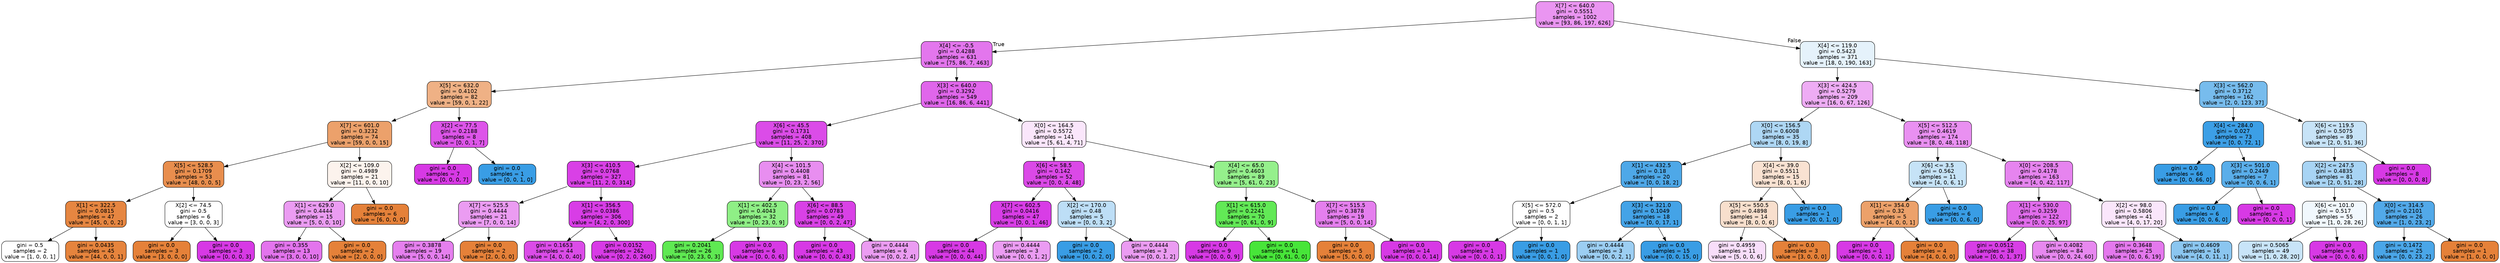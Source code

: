 digraph Tree {
node [shape=box, style="filled, rounded", color="black", fontname=helvetica] ;
edge [fontname=helvetica] ;
0 [label="X[7] <= 640.0\ngini = 0.5551\nsamples = 1002\nvalue = [93, 86, 197, 626]", fillcolor="#d739e588"] ;
1 [label="X[4] <= -0.5\ngini = 0.4288\nsamples = 631\nvalue = [75, 86, 7, 463]", fillcolor="#d739e5b0"] ;
0 -> 1 [labeldistance=2.5, labelangle=45, headlabel="True"] ;
2 [label="X[5] <= 632.0\ngini = 0.4102\nsamples = 82\nvalue = [59, 0, 1, 22]", fillcolor="#e581399d"] ;
1 -> 2 ;
3 [label="X[7] <= 601.0\ngini = 0.3232\nsamples = 74\nvalue = [59, 0, 0, 15]", fillcolor="#e58139be"] ;
2 -> 3 ;
4 [label="X[5] <= 528.5\ngini = 0.1709\nsamples = 53\nvalue = [48, 0, 0, 5]", fillcolor="#e58139e4"] ;
3 -> 4 ;
5 [label="X[1] <= 322.5\ngini = 0.0815\nsamples = 47\nvalue = [45, 0, 0, 2]", fillcolor="#e58139f4"] ;
4 -> 5 ;
6 [label="gini = 0.5\nsamples = 2\nvalue = [1, 0, 0, 1]", fillcolor="#e5813900"] ;
5 -> 6 ;
7 [label="gini = 0.0435\nsamples = 45\nvalue = [44, 0, 0, 1]", fillcolor="#e58139f9"] ;
5 -> 7 ;
8 [label="X[2] <= 74.5\ngini = 0.5\nsamples = 6\nvalue = [3, 0, 0, 3]", fillcolor="#e5813900"] ;
4 -> 8 ;
9 [label="gini = 0.0\nsamples = 3\nvalue = [3, 0, 0, 0]", fillcolor="#e58139ff"] ;
8 -> 9 ;
10 [label="gini = 0.0\nsamples = 3\nvalue = [0, 0, 0, 3]", fillcolor="#d739e5ff"] ;
8 -> 10 ;
11 [label="X[2] <= 109.0\ngini = 0.4989\nsamples = 21\nvalue = [11, 0, 0, 10]", fillcolor="#e5813917"] ;
3 -> 11 ;
12 [label="X[1] <= 629.0\ngini = 0.4444\nsamples = 15\nvalue = [5, 0, 0, 10]", fillcolor="#d739e57f"] ;
11 -> 12 ;
13 [label="gini = 0.355\nsamples = 13\nvalue = [3, 0, 0, 10]", fillcolor="#d739e5b3"] ;
12 -> 13 ;
14 [label="gini = 0.0\nsamples = 2\nvalue = [2, 0, 0, 0]", fillcolor="#e58139ff"] ;
12 -> 14 ;
15 [label="gini = 0.0\nsamples = 6\nvalue = [6, 0, 0, 0]", fillcolor="#e58139ff"] ;
11 -> 15 ;
16 [label="X[2] <= 77.5\ngini = 0.2188\nsamples = 8\nvalue = [0, 0, 1, 7]", fillcolor="#d739e5db"] ;
2 -> 16 ;
17 [label="gini = 0.0\nsamples = 7\nvalue = [0, 0, 0, 7]", fillcolor="#d739e5ff"] ;
16 -> 17 ;
18 [label="gini = 0.0\nsamples = 1\nvalue = [0, 0, 1, 0]", fillcolor="#399de5ff"] ;
16 -> 18 ;
19 [label="X[3] <= 640.0\ngini = 0.3292\nsamples = 549\nvalue = [16, 86, 6, 441]", fillcolor="#d739e5c4"] ;
1 -> 19 ;
20 [label="X[6] <= 45.5\ngini = 0.1731\nsamples = 408\nvalue = [11, 25, 2, 370]", fillcolor="#d739e5e6"] ;
19 -> 20 ;
21 [label="X[3] <= 410.5\ngini = 0.0768\nsamples = 327\nvalue = [11, 2, 0, 314]", fillcolor="#d739e5f5"] ;
20 -> 21 ;
22 [label="X[7] <= 525.5\ngini = 0.4444\nsamples = 21\nvalue = [7, 0, 0, 14]", fillcolor="#d739e57f"] ;
21 -> 22 ;
23 [label="gini = 0.3878\nsamples = 19\nvalue = [5, 0, 0, 14]", fillcolor="#d739e5a4"] ;
22 -> 23 ;
24 [label="gini = 0.0\nsamples = 2\nvalue = [2, 0, 0, 0]", fillcolor="#e58139ff"] ;
22 -> 24 ;
25 [label="X[1] <= 356.5\ngini = 0.0386\nsamples = 306\nvalue = [4, 2, 0, 300]", fillcolor="#d739e5fa"] ;
21 -> 25 ;
26 [label="gini = 0.1653\nsamples = 44\nvalue = [4, 0, 0, 40]", fillcolor="#d739e5e6"] ;
25 -> 26 ;
27 [label="gini = 0.0152\nsamples = 262\nvalue = [0, 2, 0, 260]", fillcolor="#d739e5fd"] ;
25 -> 27 ;
28 [label="X[4] <= 101.5\ngini = 0.4408\nsamples = 81\nvalue = [0, 23, 2, 56]", fillcolor="#d739e591"] ;
20 -> 28 ;
29 [label="X[1] <= 402.5\ngini = 0.4043\nsamples = 32\nvalue = [0, 23, 0, 9]", fillcolor="#47e5399b"] ;
28 -> 29 ;
30 [label="gini = 0.2041\nsamples = 26\nvalue = [0, 23, 0, 3]", fillcolor="#47e539de"] ;
29 -> 30 ;
31 [label="gini = 0.0\nsamples = 6\nvalue = [0, 0, 0, 6]", fillcolor="#d739e5ff"] ;
29 -> 31 ;
32 [label="X[6] <= 88.5\ngini = 0.0783\nsamples = 49\nvalue = [0, 0, 2, 47]", fillcolor="#d739e5f4"] ;
28 -> 32 ;
33 [label="gini = 0.0\nsamples = 43\nvalue = [0, 0, 0, 43]", fillcolor="#d739e5ff"] ;
32 -> 33 ;
34 [label="gini = 0.4444\nsamples = 6\nvalue = [0, 0, 2, 4]", fillcolor="#d739e57f"] ;
32 -> 34 ;
35 [label="X[0] <= 164.5\ngini = 0.5572\nsamples = 141\nvalue = [5, 61, 4, 71]", fillcolor="#d739e520"] ;
19 -> 35 ;
36 [label="X[6] <= 58.5\ngini = 0.142\nsamples = 52\nvalue = [0, 0, 4, 48]", fillcolor="#d739e5ea"] ;
35 -> 36 ;
37 [label="X[7] <= 602.5\ngini = 0.0416\nsamples = 47\nvalue = [0, 0, 1, 46]", fillcolor="#d739e5f9"] ;
36 -> 37 ;
38 [label="gini = 0.0\nsamples = 44\nvalue = [0, 0, 0, 44]", fillcolor="#d739e5ff"] ;
37 -> 38 ;
39 [label="gini = 0.4444\nsamples = 3\nvalue = [0, 0, 1, 2]", fillcolor="#d739e57f"] ;
37 -> 39 ;
40 [label="X[2] <= 170.0\ngini = 0.48\nsamples = 5\nvalue = [0, 0, 3, 2]", fillcolor="#399de555"] ;
36 -> 40 ;
41 [label="gini = 0.0\nsamples = 2\nvalue = [0, 0, 2, 0]", fillcolor="#399de5ff"] ;
40 -> 41 ;
42 [label="gini = 0.4444\nsamples = 3\nvalue = [0, 0, 1, 2]", fillcolor="#d739e57f"] ;
40 -> 42 ;
43 [label="X[4] <= 65.0\ngini = 0.4603\nsamples = 89\nvalue = [5, 61, 0, 23]", fillcolor="#47e53993"] ;
35 -> 43 ;
44 [label="X[1] <= 615.0\ngini = 0.2241\nsamples = 70\nvalue = [0, 61, 0, 9]", fillcolor="#47e539d9"] ;
43 -> 44 ;
45 [label="gini = 0.0\nsamples = 9\nvalue = [0, 0, 0, 9]", fillcolor="#d739e5ff"] ;
44 -> 45 ;
46 [label="gini = 0.0\nsamples = 61\nvalue = [0, 61, 0, 0]", fillcolor="#47e539ff"] ;
44 -> 46 ;
47 [label="X[7] <= 515.5\ngini = 0.3878\nsamples = 19\nvalue = [5, 0, 0, 14]", fillcolor="#d739e5a4"] ;
43 -> 47 ;
48 [label="gini = 0.0\nsamples = 5\nvalue = [5, 0, 0, 0]", fillcolor="#e58139ff"] ;
47 -> 48 ;
49 [label="gini = 0.0\nsamples = 14\nvalue = [0, 0, 0, 14]", fillcolor="#d739e5ff"] ;
47 -> 49 ;
50 [label="X[4] <= 119.0\ngini = 0.5423\nsamples = 371\nvalue = [18, 0, 190, 163]", fillcolor="#399de521"] ;
0 -> 50 [labeldistance=2.5, labelangle=-45, headlabel="False"] ;
51 [label="X[3] <= 424.5\ngini = 0.5279\nsamples = 209\nvalue = [16, 0, 67, 126]", fillcolor="#d739e56a"] ;
50 -> 51 ;
52 [label="X[0] <= 156.5\ngini = 0.6008\nsamples = 35\nvalue = [8, 0, 19, 8]", fillcolor="#399de568"] ;
51 -> 52 ;
53 [label="X[1] <= 432.5\ngini = 0.18\nsamples = 20\nvalue = [0, 0, 18, 2]", fillcolor="#399de5e3"] ;
52 -> 53 ;
54 [label="X[5] <= 572.0\ngini = 0.5\nsamples = 2\nvalue = [0, 0, 1, 1]", fillcolor="#399de500"] ;
53 -> 54 ;
55 [label="gini = 0.0\nsamples = 1\nvalue = [0, 0, 0, 1]", fillcolor="#d739e5ff"] ;
54 -> 55 ;
56 [label="gini = 0.0\nsamples = 1\nvalue = [0, 0, 1, 0]", fillcolor="#399de5ff"] ;
54 -> 56 ;
57 [label="X[3] <= 321.0\ngini = 0.1049\nsamples = 18\nvalue = [0, 0, 17, 1]", fillcolor="#399de5f0"] ;
53 -> 57 ;
58 [label="gini = 0.4444\nsamples = 3\nvalue = [0, 0, 2, 1]", fillcolor="#399de57f"] ;
57 -> 58 ;
59 [label="gini = 0.0\nsamples = 15\nvalue = [0, 0, 15, 0]", fillcolor="#399de5ff"] ;
57 -> 59 ;
60 [label="X[4] <= 39.0\ngini = 0.5511\nsamples = 15\nvalue = [8, 0, 1, 6]", fillcolor="#e5813939"] ;
52 -> 60 ;
61 [label="X[5] <= 550.5\ngini = 0.4898\nsamples = 14\nvalue = [8, 0, 0, 6]", fillcolor="#e5813940"] ;
60 -> 61 ;
62 [label="gini = 0.4959\nsamples = 11\nvalue = [5, 0, 0, 6]", fillcolor="#d739e52a"] ;
61 -> 62 ;
63 [label="gini = 0.0\nsamples = 3\nvalue = [3, 0, 0, 0]", fillcolor="#e58139ff"] ;
61 -> 63 ;
64 [label="gini = 0.0\nsamples = 1\nvalue = [0, 0, 1, 0]", fillcolor="#399de5ff"] ;
60 -> 64 ;
65 [label="X[5] <= 512.5\ngini = 0.4619\nsamples = 174\nvalue = [8, 0, 48, 118]", fillcolor="#d739e58e"] ;
51 -> 65 ;
66 [label="X[6] <= 3.5\ngini = 0.562\nsamples = 11\nvalue = [4, 0, 6, 1]", fillcolor="#399de549"] ;
65 -> 66 ;
67 [label="X[1] <= 354.0\ngini = 0.32\nsamples = 5\nvalue = [4, 0, 0, 1]", fillcolor="#e58139bf"] ;
66 -> 67 ;
68 [label="gini = 0.0\nsamples = 1\nvalue = [0, 0, 0, 1]", fillcolor="#d739e5ff"] ;
67 -> 68 ;
69 [label="gini = 0.0\nsamples = 4\nvalue = [4, 0, 0, 0]", fillcolor="#e58139ff"] ;
67 -> 69 ;
70 [label="gini = 0.0\nsamples = 6\nvalue = [0, 0, 6, 0]", fillcolor="#399de5ff"] ;
66 -> 70 ;
71 [label="X[0] <= 208.5\ngini = 0.4178\nsamples = 163\nvalue = [4, 0, 42, 117]", fillcolor="#d739e59e"] ;
65 -> 71 ;
72 [label="X[1] <= 530.0\ngini = 0.3259\nsamples = 122\nvalue = [0, 0, 25, 97]", fillcolor="#d739e5bd"] ;
71 -> 72 ;
73 [label="gini = 0.0512\nsamples = 38\nvalue = [0, 0, 1, 37]", fillcolor="#d739e5f8"] ;
72 -> 73 ;
74 [label="gini = 0.4082\nsamples = 84\nvalue = [0, 0, 24, 60]", fillcolor="#d739e599"] ;
72 -> 74 ;
75 [label="X[2] <= 98.0\ngini = 0.5806\nsamples = 41\nvalue = [4, 0, 17, 20]", fillcolor="#d739e520"] ;
71 -> 75 ;
76 [label="gini = 0.3648\nsamples = 25\nvalue = [0, 0, 6, 19]", fillcolor="#d739e5ae"] ;
75 -> 76 ;
77 [label="gini = 0.4609\nsamples = 16\nvalue = [4, 0, 11, 1]", fillcolor="#399de595"] ;
75 -> 77 ;
78 [label="X[3] <= 562.0\ngini = 0.3712\nsamples = 162\nvalue = [2, 0, 123, 37]", fillcolor="#399de5af"] ;
50 -> 78 ;
79 [label="X[4] <= 284.0\ngini = 0.027\nsamples = 73\nvalue = [0, 0, 72, 1]", fillcolor="#399de5fb"] ;
78 -> 79 ;
80 [label="gini = 0.0\nsamples = 66\nvalue = [0, 0, 66, 0]", fillcolor="#399de5ff"] ;
79 -> 80 ;
81 [label="X[3] <= 501.0\ngini = 0.2449\nsamples = 7\nvalue = [0, 0, 6, 1]", fillcolor="#399de5d4"] ;
79 -> 81 ;
82 [label="gini = 0.0\nsamples = 6\nvalue = [0, 0, 6, 0]", fillcolor="#399de5ff"] ;
81 -> 82 ;
83 [label="gini = 0.0\nsamples = 1\nvalue = [0, 0, 0, 1]", fillcolor="#d739e5ff"] ;
81 -> 83 ;
84 [label="X[6] <= 119.5\ngini = 0.5075\nsamples = 89\nvalue = [2, 0, 51, 36]", fillcolor="#399de548"] ;
78 -> 84 ;
85 [label="X[2] <= 247.5\ngini = 0.4835\nsamples = 81\nvalue = [2, 0, 51, 28]", fillcolor="#399de56f"] ;
84 -> 85 ;
86 [label="X[6] <= 101.0\ngini = 0.517\nsamples = 55\nvalue = [1, 0, 28, 26]", fillcolor="#399de512"] ;
85 -> 86 ;
87 [label="gini = 0.5065\nsamples = 49\nvalue = [1, 0, 28, 20]", fillcolor="#399de546"] ;
86 -> 87 ;
88 [label="gini = 0.0\nsamples = 6\nvalue = [0, 0, 0, 6]", fillcolor="#d739e5ff"] ;
86 -> 88 ;
89 [label="X[0] <= 314.5\ngini = 0.2101\nsamples = 26\nvalue = [1, 0, 23, 2]", fillcolor="#399de5df"] ;
85 -> 89 ;
90 [label="gini = 0.1472\nsamples = 25\nvalue = [0, 0, 23, 2]", fillcolor="#399de5e9"] ;
89 -> 90 ;
91 [label="gini = 0.0\nsamples = 1\nvalue = [1, 0, 0, 0]", fillcolor="#e58139ff"] ;
89 -> 91 ;
92 [label="gini = 0.0\nsamples = 8\nvalue = [0, 0, 0, 8]", fillcolor="#d739e5ff"] ;
84 -> 92 ;
}